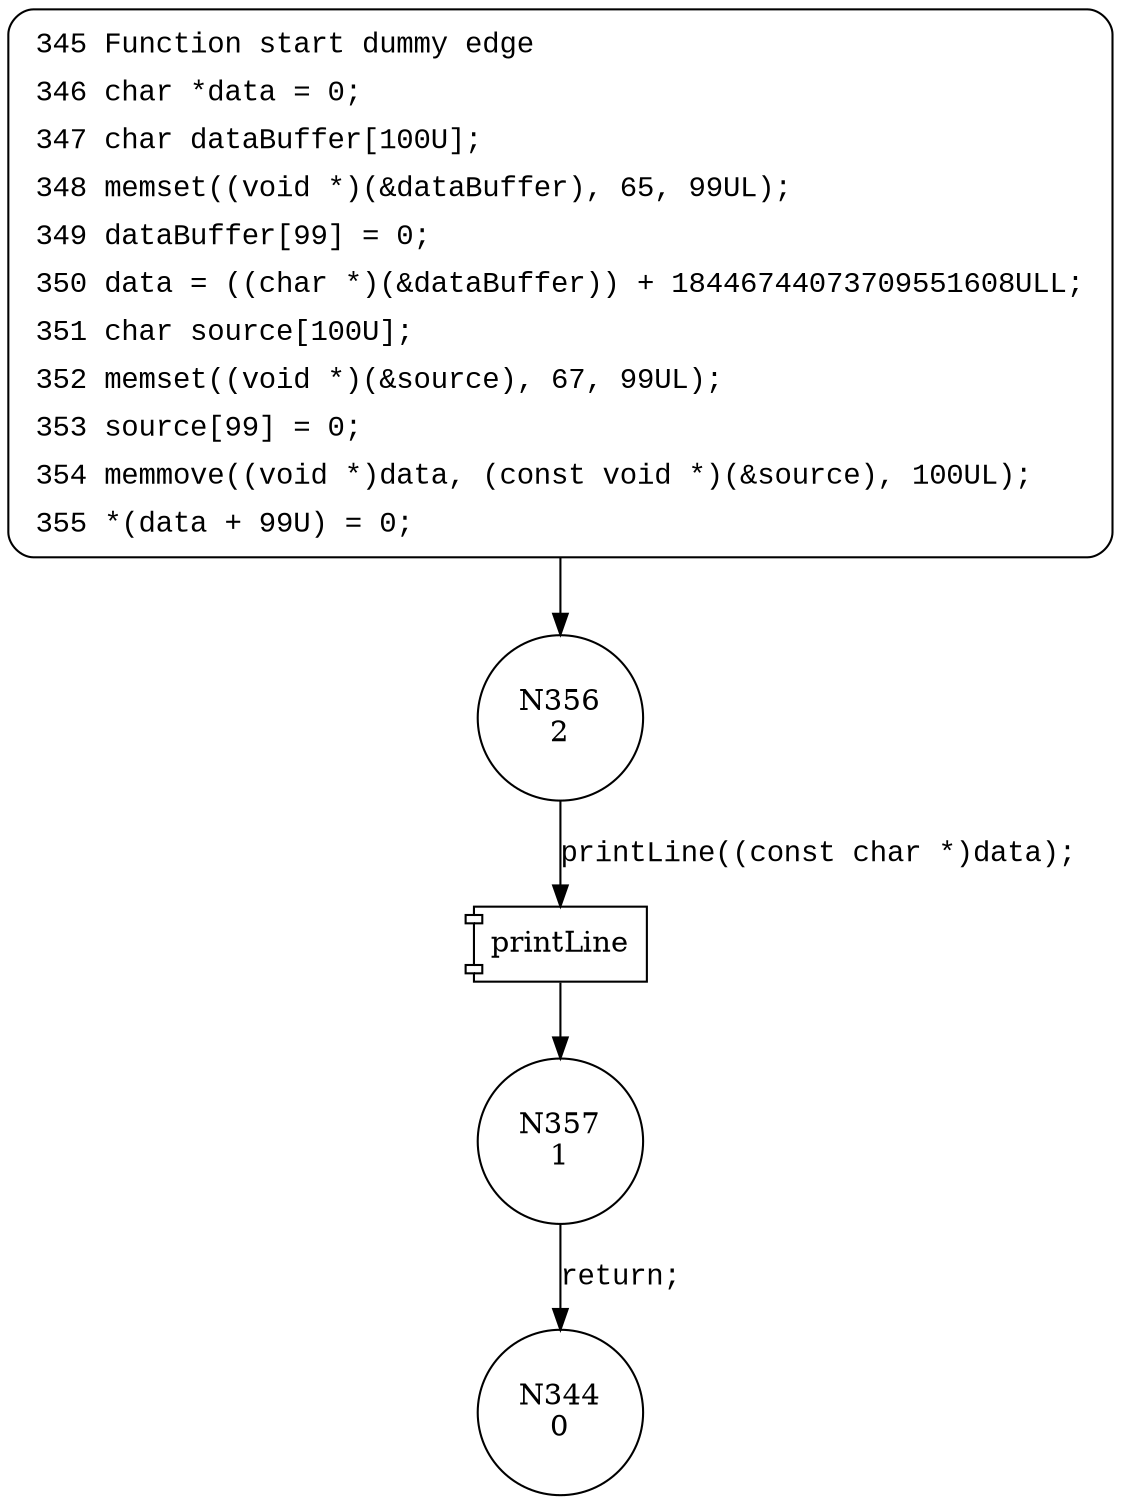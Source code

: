 digraph CWE124_Buffer_Underwrite__char_declare_memmove_02_bad {
356 [shape="circle" label="N356\n2"]
357 [shape="circle" label="N357\n1"]
344 [shape="circle" label="N344\n0"]
345 [style="filled,bold" penwidth="1" fillcolor="white" fontname="Courier New" shape="Mrecord" label=<<table border="0" cellborder="0" cellpadding="3" bgcolor="white"><tr><td align="right">345</td><td align="left">Function start dummy edge</td></tr><tr><td align="right">346</td><td align="left">char *data = 0;</td></tr><tr><td align="right">347</td><td align="left">char dataBuffer[100U];</td></tr><tr><td align="right">348</td><td align="left">memset((void *)(&amp;dataBuffer), 65, 99UL);</td></tr><tr><td align="right">349</td><td align="left">dataBuffer[99] = 0;</td></tr><tr><td align="right">350</td><td align="left">data = ((char *)(&amp;dataBuffer)) + 18446744073709551608ULL;</td></tr><tr><td align="right">351</td><td align="left">char source[100U];</td></tr><tr><td align="right">352</td><td align="left">memset((void *)(&amp;source), 67, 99UL);</td></tr><tr><td align="right">353</td><td align="left">source[99] = 0;</td></tr><tr><td align="right">354</td><td align="left">memmove((void *)data, (const void *)(&amp;source), 100UL);</td></tr><tr><td align="right">355</td><td align="left">*(data + 99U) = 0;</td></tr></table>>]
345 -> 356[label=""]
100017 [shape="component" label="printLine"]
356 -> 100017 [label="printLine((const char *)data);" fontname="Courier New"]
100017 -> 357 [label="" fontname="Courier New"]
357 -> 344 [label="return;" fontname="Courier New"]
}